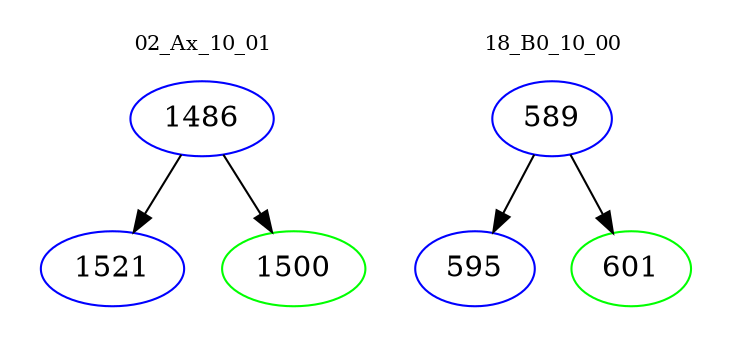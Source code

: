 digraph{
subgraph cluster_0 {
color = white
label = "02_Ax_10_01";
fontsize=10;
T0_1486 [label="1486", color="blue"]
T0_1486 -> T0_1521 [color="black"]
T0_1521 [label="1521", color="blue"]
T0_1486 -> T0_1500 [color="black"]
T0_1500 [label="1500", color="green"]
}
subgraph cluster_1 {
color = white
label = "18_B0_10_00";
fontsize=10;
T1_589 [label="589", color="blue"]
T1_589 -> T1_595 [color="black"]
T1_595 [label="595", color="blue"]
T1_589 -> T1_601 [color="black"]
T1_601 [label="601", color="green"]
}
}
